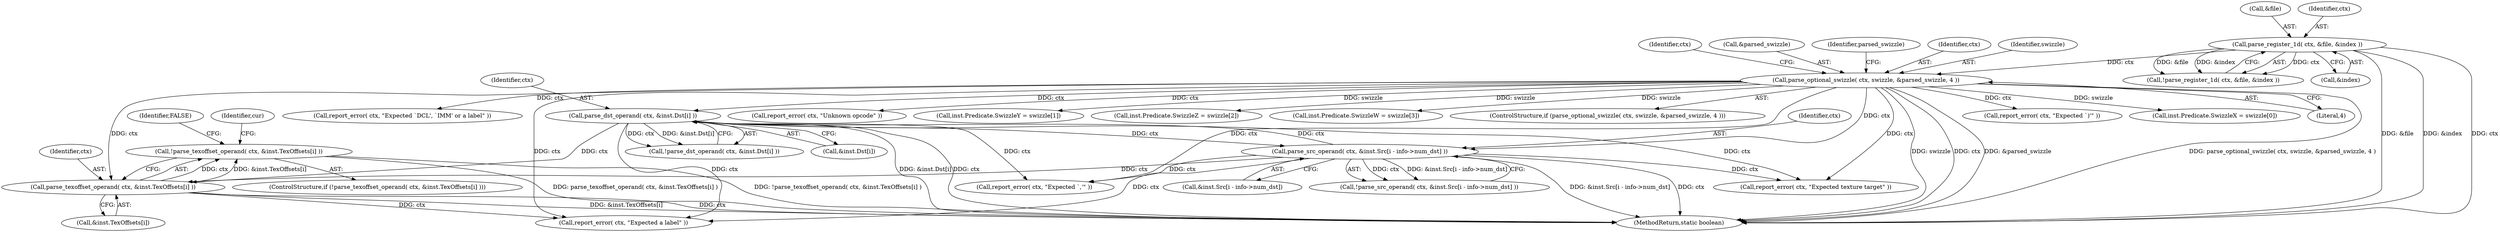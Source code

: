 digraph "0_virglrenderer_e534b51ca3c3cd25f3990589932a9ed711c59b27@API" {
"1002691" [label="(Call,!parse_texoffset_operand( ctx, &inst.TexOffsets[i] ))"];
"1002692" [label="(Call,parse_texoffset_operand( ctx, &inst.TexOffsets[i] ))"];
"1002569" [label="(Call,parse_dst_operand( ctx, &inst.Dst[i] ))"];
"1002304" [label="(Call,parse_optional_swizzle( ctx, swizzle, &parsed_swizzle, 4 ))"];
"1002295" [label="(Call,parse_register_1d( ctx, &file, &index ))"];
"1002593" [label="(Call,parse_src_operand( ctx, &inst.Src[i - info->num_dst] ))"];
"1002448" [label="(Call,report_error( ctx, \"Expected `DCL', `IMM' or a label\" ))"];
"1002693" [label="(Identifier,ctx)"];
"1002568" [label="(Call,!parse_dst_operand( ctx, &inst.Dst[i] ))"];
"1002297" [label="(Call,&file)"];
"1002307" [label="(Call,&parsed_swizzle)"];
"1002703" [label="(Identifier,cur)"];
"1002295" [label="(Call,parse_register_1d( ctx, &file, &index ))"];
"1002692" [label="(Call,parse_texoffset_operand( ctx, &inst.TexOffsets[i] ))"];
"1002569" [label="(Call,parse_dst_operand( ctx, &inst.Dst[i] ))"];
"1002650" [label="(Call,report_error( ctx, \"Expected texture target\" ))"];
"1002691" [label="(Call,!parse_texoffset_operand( ctx, &inst.TexOffsets[i] ))"];
"1002570" [label="(Identifier,ctx)"];
"1002444" [label="(Call,report_error( ctx, \"Unknown opcode\" ))"];
"1002595" [label="(Call,&inst.Src[i - info->num_dst])"];
"1002312" [label="(Identifier,parsed_swizzle)"];
"1002701" [label="(Identifier,FALSE)"];
"1002323" [label="(Call,inst.Predicate.SwizzleY = swizzle[1])"];
"1002749" [label="(Call,report_error( ctx, \"Expected a label\" ))"];
"1002332" [label="(Call,inst.Predicate.SwizzleZ = swizzle[2])"];
"1002341" [label="(Call,inst.Predicate.SwizzleW = swizzle[3])"];
"1002303" [label="(ControlStructure,if (parse_optional_swizzle( ctx, swizzle, &parsed_swizzle, 4 )))"];
"1002592" [label="(Call,!parse_src_operand( ctx, &inst.Src[i - info->num_dst] ))"];
"1002546" [label="(Call,report_error( ctx, \"Expected `,'\" ))"];
"1002593" [label="(Call,parse_src_operand( ctx, &inst.Src[i - info->num_dst] ))"];
"1004167" [label="(MethodReturn,static boolean)"];
"1002358" [label="(Call,report_error( ctx, \"Expected `)'\" ))"];
"1002296" [label="(Identifier,ctx)"];
"1002305" [label="(Identifier,ctx)"];
"1002294" [label="(Call,!parse_register_1d( ctx, &file, &index ))"];
"1002571" [label="(Call,&inst.Dst[i])"];
"1002306" [label="(Identifier,swizzle)"];
"1002304" [label="(Call,parse_optional_swizzle( ctx, swizzle, &parsed_swizzle, 4 ))"];
"1002694" [label="(Call,&inst.TexOffsets[i])"];
"1002354" [label="(Identifier,ctx)"];
"1002314" [label="(Call,inst.Predicate.SwizzleX = swizzle[0])"];
"1002299" [label="(Call,&index)"];
"1002309" [label="(Literal,4)"];
"1002690" [label="(ControlStructure,if (!parse_texoffset_operand( ctx, &inst.TexOffsets[i] )))"];
"1002594" [label="(Identifier,ctx)"];
"1002691" -> "1002690"  [label="AST: "];
"1002691" -> "1002692"  [label="CFG: "];
"1002692" -> "1002691"  [label="AST: "];
"1002701" -> "1002691"  [label="CFG: "];
"1002703" -> "1002691"  [label="CFG: "];
"1002691" -> "1004167"  [label="DDG: !parse_texoffset_operand( ctx, &inst.TexOffsets[i] )"];
"1002691" -> "1004167"  [label="DDG: parse_texoffset_operand( ctx, &inst.TexOffsets[i] )"];
"1002692" -> "1002691"  [label="DDG: ctx"];
"1002692" -> "1002691"  [label="DDG: &inst.TexOffsets[i]"];
"1002692" -> "1002694"  [label="CFG: "];
"1002693" -> "1002692"  [label="AST: "];
"1002694" -> "1002692"  [label="AST: "];
"1002692" -> "1004167"  [label="DDG: &inst.TexOffsets[i]"];
"1002692" -> "1004167"  [label="DDG: ctx"];
"1002569" -> "1002692"  [label="DDG: ctx"];
"1002304" -> "1002692"  [label="DDG: ctx"];
"1002593" -> "1002692"  [label="DDG: ctx"];
"1002692" -> "1002749"  [label="DDG: ctx"];
"1002569" -> "1002568"  [label="AST: "];
"1002569" -> "1002571"  [label="CFG: "];
"1002570" -> "1002569"  [label="AST: "];
"1002571" -> "1002569"  [label="AST: "];
"1002568" -> "1002569"  [label="CFG: "];
"1002569" -> "1004167"  [label="DDG: &inst.Dst[i]"];
"1002569" -> "1004167"  [label="DDG: ctx"];
"1002569" -> "1002546"  [label="DDG: ctx"];
"1002569" -> "1002568"  [label="DDG: ctx"];
"1002569" -> "1002568"  [label="DDG: &inst.Dst[i]"];
"1002304" -> "1002569"  [label="DDG: ctx"];
"1002593" -> "1002569"  [label="DDG: ctx"];
"1002569" -> "1002593"  [label="DDG: ctx"];
"1002569" -> "1002650"  [label="DDG: ctx"];
"1002569" -> "1002749"  [label="DDG: ctx"];
"1002304" -> "1002303"  [label="AST: "];
"1002304" -> "1002309"  [label="CFG: "];
"1002305" -> "1002304"  [label="AST: "];
"1002306" -> "1002304"  [label="AST: "];
"1002307" -> "1002304"  [label="AST: "];
"1002309" -> "1002304"  [label="AST: "];
"1002312" -> "1002304"  [label="CFG: "];
"1002354" -> "1002304"  [label="CFG: "];
"1002304" -> "1004167"  [label="DDG: swizzle"];
"1002304" -> "1004167"  [label="DDG: ctx"];
"1002304" -> "1004167"  [label="DDG: &parsed_swizzle"];
"1002304" -> "1004167"  [label="DDG: parse_optional_swizzle( ctx, swizzle, &parsed_swizzle, 4 )"];
"1002295" -> "1002304"  [label="DDG: ctx"];
"1002304" -> "1002314"  [label="DDG: swizzle"];
"1002304" -> "1002323"  [label="DDG: swizzle"];
"1002304" -> "1002332"  [label="DDG: swizzle"];
"1002304" -> "1002341"  [label="DDG: swizzle"];
"1002304" -> "1002358"  [label="DDG: ctx"];
"1002304" -> "1002444"  [label="DDG: ctx"];
"1002304" -> "1002448"  [label="DDG: ctx"];
"1002304" -> "1002546"  [label="DDG: ctx"];
"1002304" -> "1002593"  [label="DDG: ctx"];
"1002304" -> "1002650"  [label="DDG: ctx"];
"1002304" -> "1002749"  [label="DDG: ctx"];
"1002295" -> "1002294"  [label="AST: "];
"1002295" -> "1002299"  [label="CFG: "];
"1002296" -> "1002295"  [label="AST: "];
"1002297" -> "1002295"  [label="AST: "];
"1002299" -> "1002295"  [label="AST: "];
"1002294" -> "1002295"  [label="CFG: "];
"1002295" -> "1004167"  [label="DDG: &file"];
"1002295" -> "1004167"  [label="DDG: &index"];
"1002295" -> "1004167"  [label="DDG: ctx"];
"1002295" -> "1002294"  [label="DDG: ctx"];
"1002295" -> "1002294"  [label="DDG: &file"];
"1002295" -> "1002294"  [label="DDG: &index"];
"1002593" -> "1002592"  [label="AST: "];
"1002593" -> "1002595"  [label="CFG: "];
"1002594" -> "1002593"  [label="AST: "];
"1002595" -> "1002593"  [label="AST: "];
"1002592" -> "1002593"  [label="CFG: "];
"1002593" -> "1004167"  [label="DDG: &inst.Src[i - info->num_dst]"];
"1002593" -> "1004167"  [label="DDG: ctx"];
"1002593" -> "1002546"  [label="DDG: ctx"];
"1002593" -> "1002592"  [label="DDG: ctx"];
"1002593" -> "1002592"  [label="DDG: &inst.Src[i - info->num_dst]"];
"1002593" -> "1002650"  [label="DDG: ctx"];
"1002593" -> "1002749"  [label="DDG: ctx"];
}
